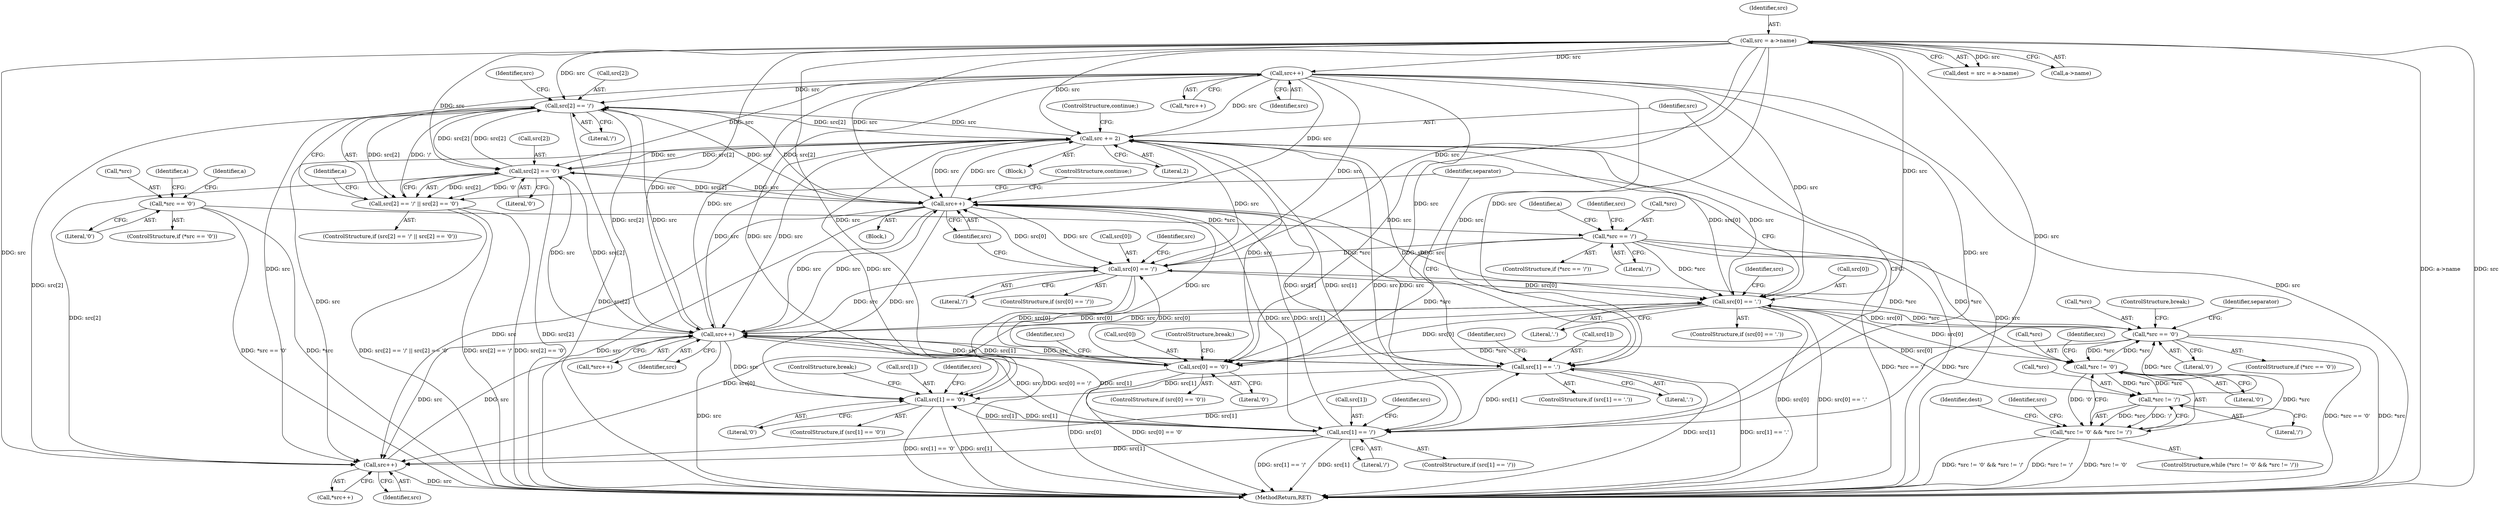 digraph "0_libarchive_59357157706d47c365b2227739e17daba3607526_0@pointer" {
"1000232" [label="(Call,src[2] == '/')"];
"1000171" [label="(Call,src++)"];
"1000124" [label="(Call,src = a->name)"];
"1000218" [label="(Call,src += 2)"];
"1000237" [label="(Call,src[2] == '\0')"];
"1000191" [label="(Call,src++)"];
"1000185" [label="(Call,src[0] == '/')"];
"1000285" [label="(Call,*src == '\0')"];
"1000268" [label="(Call,*src != '\0')"];
"1000147" [label="(Call,*src == '/')"];
"1000130" [label="(Call,*src == '\0')"];
"1000196" [label="(Call,src[0] == '.')"];
"1000293" [label="(Call,src++)"];
"1000212" [label="(Call,src[1] == '/')"];
"1000203" [label="(Call,src[1] == '\0')"];
"1000224" [label="(Call,src[1] == '.')"];
"1000282" [label="(Call,src++)"];
"1000232" [label="(Call,src[2] == '/')"];
"1000272" [label="(Call,*src != '/')"];
"1000176" [label="(Call,src[0] == '\0')"];
"1000231" [label="(Call,src[2] == '/' || src[2] == '\0')"];
"1000267" [label="(Call,*src != '\0' && *src != '/')"];
"1000171" [label="(Call,src++)"];
"1000193" [label="(ControlStructure,continue;)"];
"1000202" [label="(ControlStructure,if (src[1] == '\0'))"];
"1000129" [label="(ControlStructure,if (*src == '\0'))"];
"1000287" [label="(Identifier,src)"];
"1000184" [label="(ControlStructure,if (src[0] == '/'))"];
"1000233" [label="(Call,src[2])"];
"1000269" [label="(Call,*src)"];
"1000212" [label="(Call,src[1] == '/')"];
"1000218" [label="(Call,src += 2)"];
"1000223" [label="(ControlStructure,if (src[1] == '.'))"];
"1000272" [label="(Call,*src != '/')"];
"1000186" [label="(Call,src[0])"];
"1000260" [label="(Identifier,separator)"];
"1000221" [label="(ControlStructure,continue;)"];
"1000200" [label="(Literal,'.')"];
"1000187" [label="(Identifier,src)"];
"1000267" [label="(Call,*src != '\0' && *src != '/')"];
"1000138" [label="(Identifier,a)"];
"1000225" [label="(Call,src[1])"];
"1000321" [label="(MethodReturn,RET)"];
"1000172" [label="(Identifier,src)"];
"1000203" [label="(Call,src[1] == '\0')"];
"1000281" [label="(Call,*src++)"];
"1000274" [label="(Identifier,src)"];
"1000217" [label="(Block,)"];
"1000204" [label="(Call,src[1])"];
"1000234" [label="(Identifier,src)"];
"1000124" [label="(Call,src = a->name)"];
"1000288" [label="(Literal,'\0')"];
"1000214" [label="(Identifier,src)"];
"1000176" [label="(Call,src[0] == '\0')"];
"1000147" [label="(Call,*src == '/')"];
"1000146" [label="(ControlStructure,if (*src == '/'))"];
"1000273" [label="(Call,*src)"];
"1000268" [label="(Call,*src != '\0')"];
"1000198" [label="(Identifier,src)"];
"1000213" [label="(Call,src[1])"];
"1000122" [label="(Call,dest = src = a->name)"];
"1000224" [label="(Call,src[1] == '.')"];
"1000241" [label="(Literal,'\0')"];
"1000175" [label="(ControlStructure,if (src[0] == '\0'))"];
"1000178" [label="(Identifier,src)"];
"1000292" [label="(Call,*src++)"];
"1000266" [label="(ControlStructure,while (*src != '\0' && *src != '/'))"];
"1000228" [label="(Literal,'.')"];
"1000275" [label="(Literal,'/')"];
"1000170" [label="(Call,*src++)"];
"1000284" [label="(ControlStructure,if (*src == '\0'))"];
"1000286" [label="(Call,*src)"];
"1000236" [label="(Literal,'/')"];
"1000280" [label="(Identifier,dest)"];
"1000196" [label="(Call,src[0] == '.')"];
"1000150" [label="(Literal,'/')"];
"1000283" [label="(Identifier,src)"];
"1000289" [label="(ControlStructure,break;)"];
"1000126" [label="(Call,a->name)"];
"1000219" [label="(Identifier,src)"];
"1000294" [label="(Identifier,src)"];
"1000192" [label="(Identifier,src)"];
"1000177" [label="(Call,src[0])"];
"1000195" [label="(ControlStructure,if (src[0] == '.'))"];
"1000231" [label="(Call,src[2] == '/' || src[2] == '\0')"];
"1000182" [label="(ControlStructure,break;)"];
"1000131" [label="(Call,*src)"];
"1000148" [label="(Call,*src)"];
"1000271" [label="(Literal,'\0')"];
"1000237" [label="(Call,src[2] == '\0')"];
"1000226" [label="(Identifier,src)"];
"1000209" [label="(ControlStructure,break;)"];
"1000246" [label="(Identifier,a)"];
"1000145" [label="(Identifier,a)"];
"1000205" [label="(Identifier,src)"];
"1000285" [label="(Call,*src == '\0')"];
"1000207" [label="(Literal,'\0')"];
"1000185" [label="(Call,src[0] == '/')"];
"1000130" [label="(Call,*src == '\0')"];
"1000238" [label="(Call,src[2])"];
"1000211" [label="(ControlStructure,if (src[1] == '/'))"];
"1000291" [label="(Identifier,separator)"];
"1000197" [label="(Call,src[0])"];
"1000180" [label="(Literal,'\0')"];
"1000189" [label="(Literal,'/')"];
"1000232" [label="(Call,src[2] == '/')"];
"1000282" [label="(Call,src++)"];
"1000216" [label="(Literal,'/')"];
"1000125" [label="(Identifier,src)"];
"1000190" [label="(Block,)"];
"1000191" [label="(Call,src++)"];
"1000293" [label="(Call,src++)"];
"1000155" [label="(Identifier,a)"];
"1000133" [label="(Literal,'\0')"];
"1000220" [label="(Literal,2)"];
"1000230" [label="(ControlStructure,if (src[2] == '/' || src[2] == '\0'))"];
"1000239" [label="(Identifier,src)"];
"1000232" -> "1000231"  [label="AST: "];
"1000232" -> "1000236"  [label="CFG: "];
"1000233" -> "1000232"  [label="AST: "];
"1000236" -> "1000232"  [label="AST: "];
"1000239" -> "1000232"  [label="CFG: "];
"1000231" -> "1000232"  [label="CFG: "];
"1000232" -> "1000321"  [label="DDG: src[2]"];
"1000232" -> "1000191"  [label="DDG: src[2]"];
"1000232" -> "1000218"  [label="DDG: src[2]"];
"1000232" -> "1000231"  [label="DDG: src[2]"];
"1000232" -> "1000231"  [label="DDG: '/'"];
"1000171" -> "1000232"  [label="DDG: src"];
"1000124" -> "1000232"  [label="DDG: src"];
"1000218" -> "1000232"  [label="DDG: src"];
"1000237" -> "1000232"  [label="DDG: src[2]"];
"1000191" -> "1000232"  [label="DDG: src"];
"1000293" -> "1000232"  [label="DDG: src"];
"1000232" -> "1000237"  [label="DDG: src[2]"];
"1000232" -> "1000282"  [label="DDG: src[2]"];
"1000232" -> "1000293"  [label="DDG: src[2]"];
"1000171" -> "1000170"  [label="AST: "];
"1000171" -> "1000172"  [label="CFG: "];
"1000172" -> "1000171"  [label="AST: "];
"1000170" -> "1000171"  [label="CFG: "];
"1000171" -> "1000321"  [label="DDG: src"];
"1000124" -> "1000171"  [label="DDG: src"];
"1000171" -> "1000176"  [label="DDG: src"];
"1000171" -> "1000185"  [label="DDG: src"];
"1000171" -> "1000191"  [label="DDG: src"];
"1000171" -> "1000196"  [label="DDG: src"];
"1000171" -> "1000203"  [label="DDG: src"];
"1000171" -> "1000212"  [label="DDG: src"];
"1000171" -> "1000218"  [label="DDG: src"];
"1000171" -> "1000224"  [label="DDG: src"];
"1000171" -> "1000237"  [label="DDG: src"];
"1000171" -> "1000282"  [label="DDG: src"];
"1000171" -> "1000293"  [label="DDG: src"];
"1000124" -> "1000122"  [label="AST: "];
"1000124" -> "1000126"  [label="CFG: "];
"1000125" -> "1000124"  [label="AST: "];
"1000126" -> "1000124"  [label="AST: "];
"1000122" -> "1000124"  [label="CFG: "];
"1000124" -> "1000321"  [label="DDG: a->name"];
"1000124" -> "1000321"  [label="DDG: src"];
"1000124" -> "1000122"  [label="DDG: src"];
"1000124" -> "1000176"  [label="DDG: src"];
"1000124" -> "1000185"  [label="DDG: src"];
"1000124" -> "1000191"  [label="DDG: src"];
"1000124" -> "1000196"  [label="DDG: src"];
"1000124" -> "1000203"  [label="DDG: src"];
"1000124" -> "1000212"  [label="DDG: src"];
"1000124" -> "1000218"  [label="DDG: src"];
"1000124" -> "1000224"  [label="DDG: src"];
"1000124" -> "1000237"  [label="DDG: src"];
"1000124" -> "1000282"  [label="DDG: src"];
"1000124" -> "1000293"  [label="DDG: src"];
"1000218" -> "1000217"  [label="AST: "];
"1000218" -> "1000220"  [label="CFG: "];
"1000219" -> "1000218"  [label="AST: "];
"1000220" -> "1000218"  [label="AST: "];
"1000221" -> "1000218"  [label="CFG: "];
"1000218" -> "1000321"  [label="DDG: src"];
"1000218" -> "1000176"  [label="DDG: src"];
"1000218" -> "1000185"  [label="DDG: src"];
"1000218" -> "1000191"  [label="DDG: src"];
"1000218" -> "1000196"  [label="DDG: src"];
"1000218" -> "1000203"  [label="DDG: src"];
"1000218" -> "1000212"  [label="DDG: src"];
"1000237" -> "1000218"  [label="DDG: src[2]"];
"1000196" -> "1000218"  [label="DDG: src[0]"];
"1000212" -> "1000218"  [label="DDG: src[1]"];
"1000191" -> "1000218"  [label="DDG: src"];
"1000293" -> "1000218"  [label="DDG: src"];
"1000218" -> "1000224"  [label="DDG: src"];
"1000218" -> "1000237"  [label="DDG: src"];
"1000218" -> "1000282"  [label="DDG: src"];
"1000218" -> "1000293"  [label="DDG: src"];
"1000237" -> "1000231"  [label="AST: "];
"1000237" -> "1000241"  [label="CFG: "];
"1000238" -> "1000237"  [label="AST: "];
"1000241" -> "1000237"  [label="AST: "];
"1000231" -> "1000237"  [label="CFG: "];
"1000237" -> "1000321"  [label="DDG: src[2]"];
"1000237" -> "1000191"  [label="DDG: src[2]"];
"1000237" -> "1000231"  [label="DDG: src[2]"];
"1000237" -> "1000231"  [label="DDG: '\0'"];
"1000191" -> "1000237"  [label="DDG: src"];
"1000293" -> "1000237"  [label="DDG: src"];
"1000237" -> "1000282"  [label="DDG: src[2]"];
"1000237" -> "1000293"  [label="DDG: src[2]"];
"1000191" -> "1000190"  [label="AST: "];
"1000191" -> "1000192"  [label="CFG: "];
"1000192" -> "1000191"  [label="AST: "];
"1000193" -> "1000191"  [label="CFG: "];
"1000191" -> "1000321"  [label="DDG: src"];
"1000191" -> "1000176"  [label="DDG: src"];
"1000191" -> "1000185"  [label="DDG: src"];
"1000185" -> "1000191"  [label="DDG: src[0]"];
"1000212" -> "1000191"  [label="DDG: src[1]"];
"1000224" -> "1000191"  [label="DDG: src[1]"];
"1000293" -> "1000191"  [label="DDG: src"];
"1000191" -> "1000196"  [label="DDG: src"];
"1000191" -> "1000203"  [label="DDG: src"];
"1000191" -> "1000212"  [label="DDG: src"];
"1000191" -> "1000224"  [label="DDG: src"];
"1000191" -> "1000282"  [label="DDG: src"];
"1000191" -> "1000293"  [label="DDG: src"];
"1000185" -> "1000184"  [label="AST: "];
"1000185" -> "1000189"  [label="CFG: "];
"1000186" -> "1000185"  [label="AST: "];
"1000189" -> "1000185"  [label="AST: "];
"1000192" -> "1000185"  [label="CFG: "];
"1000198" -> "1000185"  [label="CFG: "];
"1000185" -> "1000321"  [label="DDG: src[0] == '/'"];
"1000185" -> "1000176"  [label="DDG: src[0]"];
"1000285" -> "1000185"  [label="DDG: *src"];
"1000293" -> "1000185"  [label="DDG: src"];
"1000147" -> "1000185"  [label="DDG: *src"];
"1000176" -> "1000185"  [label="DDG: src[0]"];
"1000185" -> "1000196"  [label="DDG: src[0]"];
"1000285" -> "1000284"  [label="AST: "];
"1000285" -> "1000288"  [label="CFG: "];
"1000286" -> "1000285"  [label="AST: "];
"1000288" -> "1000285"  [label="AST: "];
"1000289" -> "1000285"  [label="CFG: "];
"1000291" -> "1000285"  [label="CFG: "];
"1000285" -> "1000321"  [label="DDG: *src"];
"1000285" -> "1000321"  [label="DDG: *src == '\0'"];
"1000285" -> "1000176"  [label="DDG: *src"];
"1000285" -> "1000196"  [label="DDG: *src"];
"1000285" -> "1000268"  [label="DDG: *src"];
"1000268" -> "1000285"  [label="DDG: *src"];
"1000196" -> "1000285"  [label="DDG: src[0]"];
"1000272" -> "1000285"  [label="DDG: *src"];
"1000268" -> "1000267"  [label="AST: "];
"1000268" -> "1000271"  [label="CFG: "];
"1000269" -> "1000268"  [label="AST: "];
"1000271" -> "1000268"  [label="AST: "];
"1000274" -> "1000268"  [label="CFG: "];
"1000267" -> "1000268"  [label="CFG: "];
"1000268" -> "1000267"  [label="DDG: *src"];
"1000268" -> "1000267"  [label="DDG: '\0'"];
"1000147" -> "1000268"  [label="DDG: *src"];
"1000196" -> "1000268"  [label="DDG: src[0]"];
"1000272" -> "1000268"  [label="DDG: *src"];
"1000268" -> "1000272"  [label="DDG: *src"];
"1000147" -> "1000146"  [label="AST: "];
"1000147" -> "1000150"  [label="CFG: "];
"1000148" -> "1000147"  [label="AST: "];
"1000150" -> "1000147"  [label="AST: "];
"1000155" -> "1000147"  [label="CFG: "];
"1000178" -> "1000147"  [label="CFG: "];
"1000147" -> "1000321"  [label="DDG: *src"];
"1000147" -> "1000321"  [label="DDG: *src == '/'"];
"1000130" -> "1000147"  [label="DDG: *src"];
"1000147" -> "1000176"  [label="DDG: *src"];
"1000147" -> "1000196"  [label="DDG: *src"];
"1000130" -> "1000129"  [label="AST: "];
"1000130" -> "1000133"  [label="CFG: "];
"1000131" -> "1000130"  [label="AST: "];
"1000133" -> "1000130"  [label="AST: "];
"1000138" -> "1000130"  [label="CFG: "];
"1000145" -> "1000130"  [label="CFG: "];
"1000130" -> "1000321"  [label="DDG: *src == '\0'"];
"1000130" -> "1000321"  [label="DDG: *src"];
"1000196" -> "1000195"  [label="AST: "];
"1000196" -> "1000200"  [label="CFG: "];
"1000197" -> "1000196"  [label="AST: "];
"1000200" -> "1000196"  [label="AST: "];
"1000205" -> "1000196"  [label="CFG: "];
"1000260" -> "1000196"  [label="CFG: "];
"1000196" -> "1000321"  [label="DDG: src[0]"];
"1000196" -> "1000321"  [label="DDG: src[0] == '.'"];
"1000196" -> "1000176"  [label="DDG: src[0]"];
"1000293" -> "1000196"  [label="DDG: src"];
"1000196" -> "1000272"  [label="DDG: src[0]"];
"1000196" -> "1000282"  [label="DDG: src[0]"];
"1000196" -> "1000293"  [label="DDG: src[0]"];
"1000293" -> "1000292"  [label="AST: "];
"1000293" -> "1000294"  [label="CFG: "];
"1000294" -> "1000293"  [label="AST: "];
"1000292" -> "1000293"  [label="CFG: "];
"1000293" -> "1000321"  [label="DDG: src"];
"1000293" -> "1000176"  [label="DDG: src"];
"1000293" -> "1000203"  [label="DDG: src"];
"1000293" -> "1000212"  [label="DDG: src"];
"1000293" -> "1000224"  [label="DDG: src"];
"1000293" -> "1000282"  [label="DDG: src"];
"1000212" -> "1000293"  [label="DDG: src[1]"];
"1000282" -> "1000293"  [label="DDG: src"];
"1000224" -> "1000293"  [label="DDG: src[1]"];
"1000212" -> "1000211"  [label="AST: "];
"1000212" -> "1000216"  [label="CFG: "];
"1000213" -> "1000212"  [label="AST: "];
"1000216" -> "1000212"  [label="AST: "];
"1000219" -> "1000212"  [label="CFG: "];
"1000226" -> "1000212"  [label="CFG: "];
"1000212" -> "1000321"  [label="DDG: src[1] == '/'"];
"1000212" -> "1000321"  [label="DDG: src[1]"];
"1000212" -> "1000203"  [label="DDG: src[1]"];
"1000203" -> "1000212"  [label="DDG: src[1]"];
"1000212" -> "1000224"  [label="DDG: src[1]"];
"1000212" -> "1000282"  [label="DDG: src[1]"];
"1000203" -> "1000202"  [label="AST: "];
"1000203" -> "1000207"  [label="CFG: "];
"1000204" -> "1000203"  [label="AST: "];
"1000207" -> "1000203"  [label="AST: "];
"1000209" -> "1000203"  [label="CFG: "];
"1000214" -> "1000203"  [label="CFG: "];
"1000203" -> "1000321"  [label="DDG: src[1] == '\0'"];
"1000203" -> "1000321"  [label="DDG: src[1]"];
"1000224" -> "1000203"  [label="DDG: src[1]"];
"1000224" -> "1000223"  [label="AST: "];
"1000224" -> "1000228"  [label="CFG: "];
"1000225" -> "1000224"  [label="AST: "];
"1000228" -> "1000224"  [label="AST: "];
"1000234" -> "1000224"  [label="CFG: "];
"1000260" -> "1000224"  [label="CFG: "];
"1000224" -> "1000321"  [label="DDG: src[1]"];
"1000224" -> "1000321"  [label="DDG: src[1] == '.'"];
"1000224" -> "1000282"  [label="DDG: src[1]"];
"1000282" -> "1000281"  [label="AST: "];
"1000282" -> "1000283"  [label="CFG: "];
"1000283" -> "1000282"  [label="AST: "];
"1000281" -> "1000282"  [label="CFG: "];
"1000282" -> "1000321"  [label="DDG: src"];
"1000272" -> "1000267"  [label="AST: "];
"1000272" -> "1000275"  [label="CFG: "];
"1000273" -> "1000272"  [label="AST: "];
"1000275" -> "1000272"  [label="AST: "];
"1000267" -> "1000272"  [label="CFG: "];
"1000272" -> "1000267"  [label="DDG: *src"];
"1000272" -> "1000267"  [label="DDG: '/'"];
"1000176" -> "1000175"  [label="AST: "];
"1000176" -> "1000180"  [label="CFG: "];
"1000177" -> "1000176"  [label="AST: "];
"1000180" -> "1000176"  [label="AST: "];
"1000182" -> "1000176"  [label="CFG: "];
"1000187" -> "1000176"  [label="CFG: "];
"1000176" -> "1000321"  [label="DDG: src[0] == '\0'"];
"1000176" -> "1000321"  [label="DDG: src[0]"];
"1000231" -> "1000230"  [label="AST: "];
"1000246" -> "1000231"  [label="CFG: "];
"1000260" -> "1000231"  [label="CFG: "];
"1000231" -> "1000321"  [label="DDG: src[2] == '\0'"];
"1000231" -> "1000321"  [label="DDG: src[2] == '/' || src[2] == '\0'"];
"1000231" -> "1000321"  [label="DDG: src[2] == '/'"];
"1000267" -> "1000266"  [label="AST: "];
"1000280" -> "1000267"  [label="CFG: "];
"1000287" -> "1000267"  [label="CFG: "];
"1000267" -> "1000321"  [label="DDG: *src != '\0'"];
"1000267" -> "1000321"  [label="DDG: *src != '\0' && *src != '/'"];
"1000267" -> "1000321"  [label="DDG: *src != '/'"];
}
